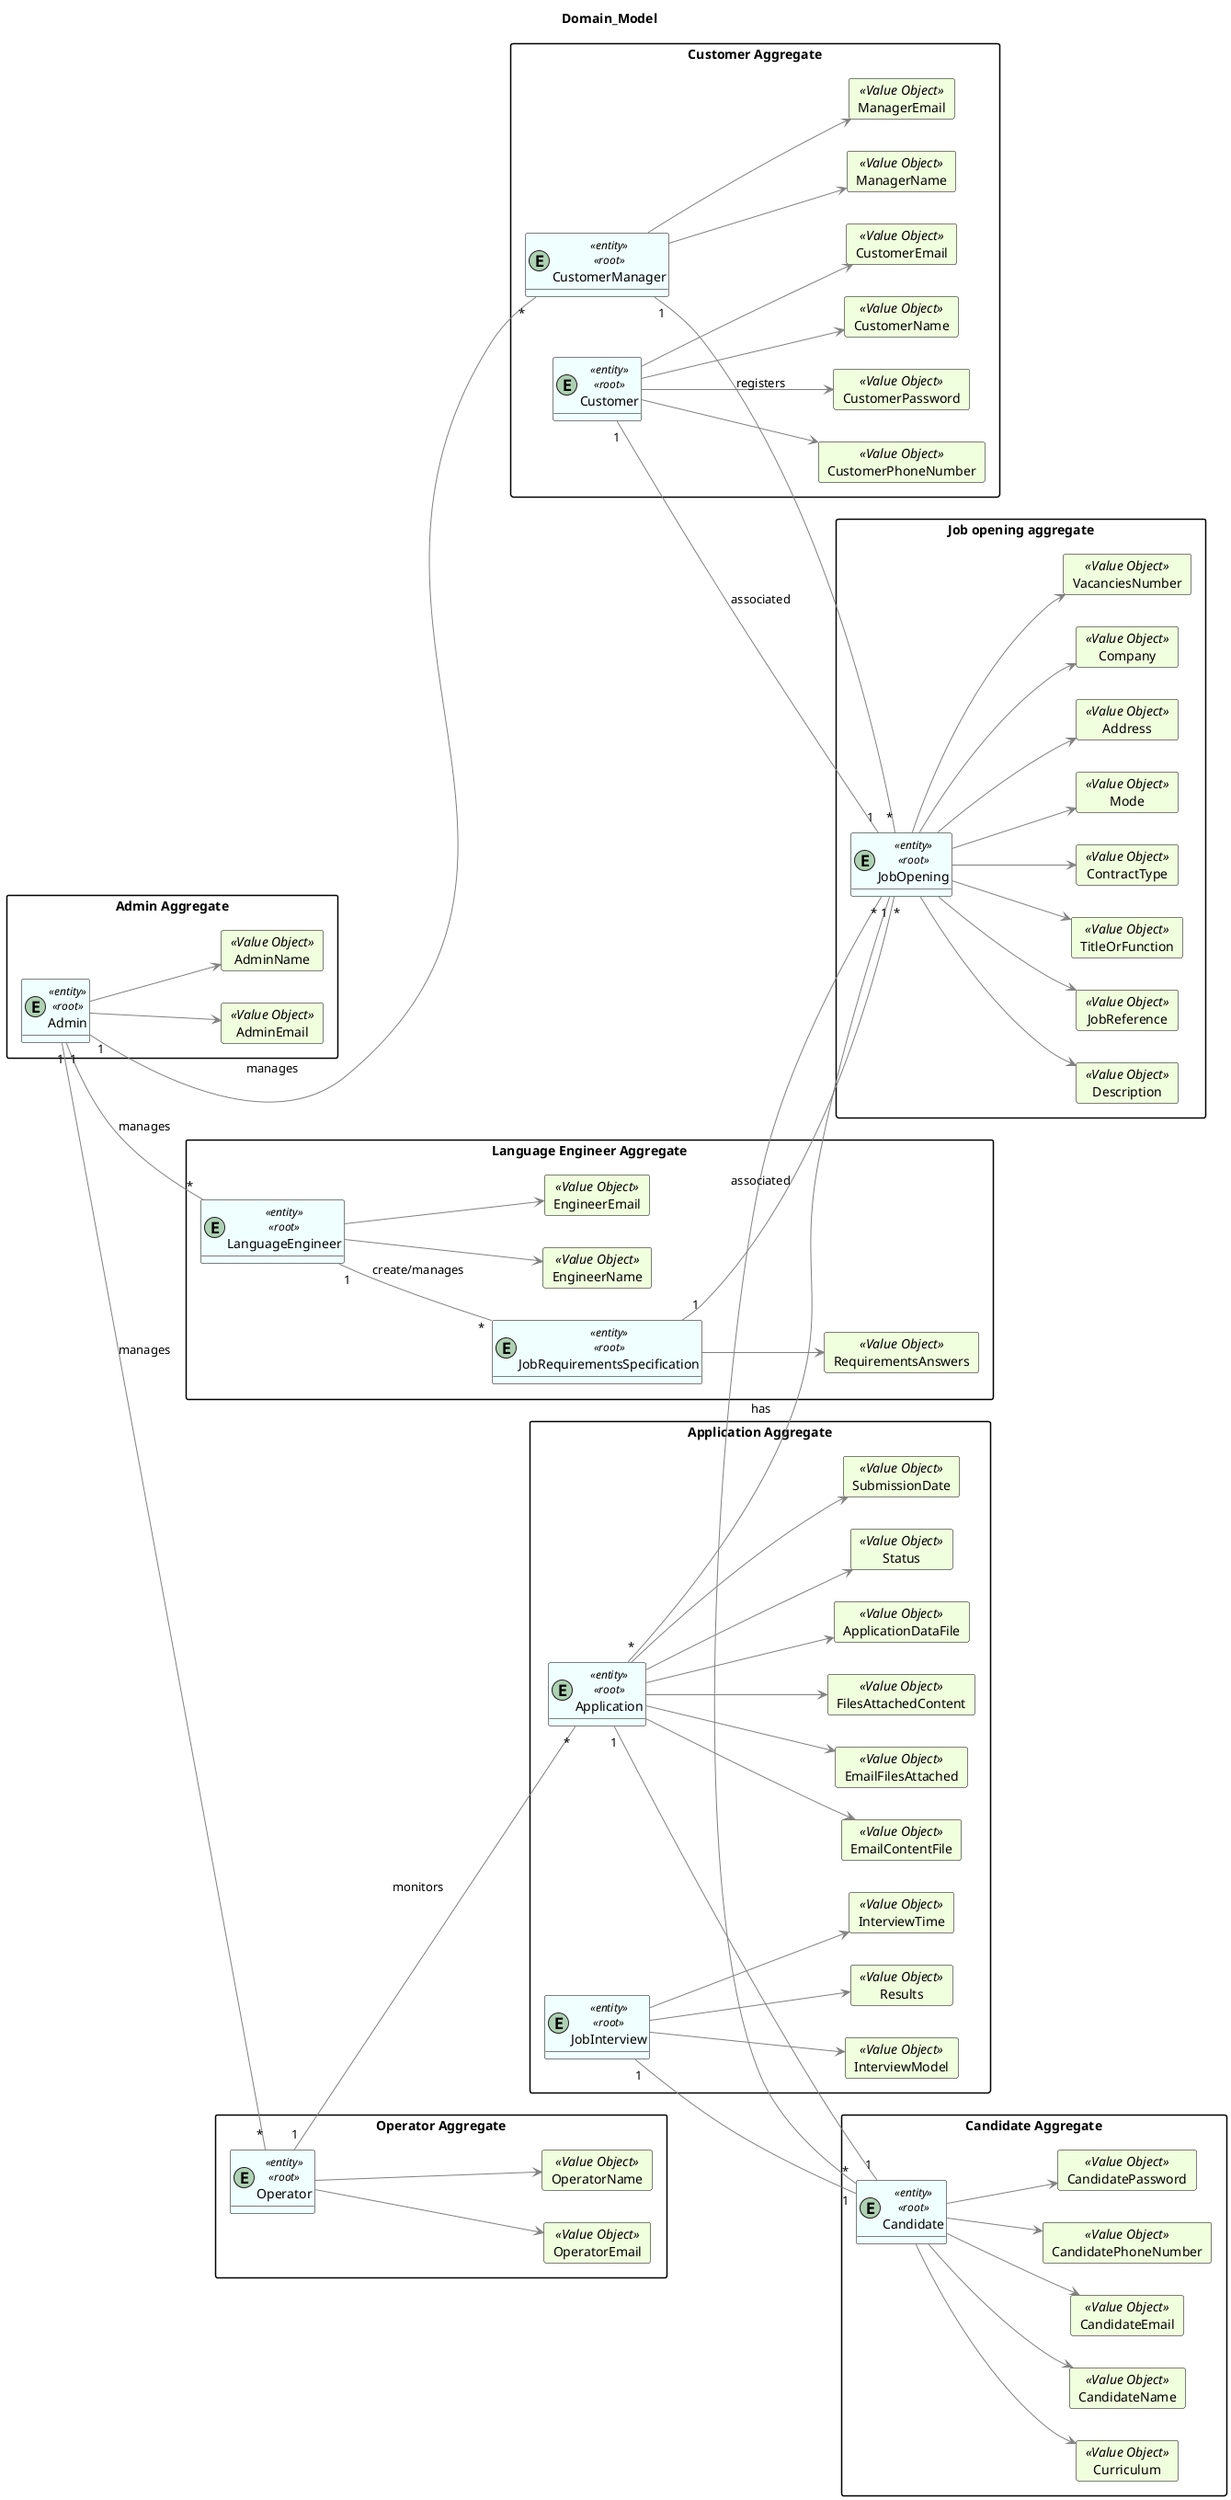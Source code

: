 @startuml
hide methods
left to right direction

Title Domain_Model

skinparam class {
    LifeLineBorderColor DarkBlue
    LifeLineBackgroundColor APPLICATION
    BackgroundColor #F0FFFF
    ArrowColor grey
    BorderColor black
}

skinparam packageStyle rectangle

skinparam card {
    LifeLineBorderColor Green
    LifeLineBackgroundColor APPLICATION
    BackgroundColor #F0FFDD
    ArrowColor DarkGrey
    BorderColor Black
}

package "Admin Aggregate" {
entity Admin <<entity>><<root>>

    card AdminName <<Value Object>> {
    }
    card AdminEmail <<Value Object>> {
    }

        Admin --> AdminEmail
        Admin --> AdminName
}

package "Customer Aggregate"{
entity CustomerManager <<entity>><<root>>

    card ManagerName <<Value Object>> {
    }
    card ManagerEmail <<Value Object>> {
    }

        CustomerManager --> ManagerName
        CustomerManager --> ManagerEmail

}

package "Customer Aggregate"{
entity Customer <<entity>><<root>>

    card CustomerName <<Value Object>> {
    }
    card CustomerEmail <<Value Object>> {
    }
    card CustomerPhoneNumber <<Value Object>> {
    }
    card CustomerPassword <<Value Object>> {
    }

        Customer --> CustomerEmail
        Customer --> CustomerName
        Customer --> CustomerPhoneNumber
        Customer --> CustomerPassword
}

package "Operator Aggregate"{
entity Operator <<entity>><<root>>

    card OperatorName <<Value Object>> {
    }
    card OperatorEmail <<Value Object>> {
    }

        Operator --> OperatorEmail
        Operator --> OperatorName

}

package "Candidate Aggregate"{
entity Candidate <<entity>><<root>>

    card CandidateName <<Value Object>> {
    }
    card CandidateEmail <<Value Object>> {
    }
    card CandidatePhoneNumber <<Value Object>> {
    }
    card CandidatePassword <<Value Object>> {
    }
    card Curriculum <<Value Object>> {
    }

        Candidate --> CandidateEmail
        Candidate --> CandidateName
        Candidate --> CandidatePhoneNumber
        Candidate --> CandidatePassword
        Candidate --> Curriculum

}

package "Language Engineer Aggregate"{
entity LanguageEngineer <<entity>><<root>>

    card EngineerName <<Value Object>> {
    }
    card EngineerEmail <<Value Object>> {
    }

        LanguageEngineer --> EngineerEmail
        LanguageEngineer --> EngineerName

entity JobRequirementsSpecification <<entity>><<root>>

    card RequirementsAnswers <<Value Object>>{
    }

        JobRequirementsSpecification --> RequirementsAnswers

}

package "Job opening aggregate"{
entity JobOpening <<entity>><<root>>

    card JobReference <<Value Object>> {
    }
    card TitleOrFunction <<Value Object>> {
    }
    card ContractType <<Value Object>> {
    }
    card Mode <<Value Object>> {
    }
    card Address <<Value Object>> {
    }
    card Company <<Value Object>> {
    }
    card VacanciesNumber <<Value Object>> {
    }
    card Description <<Value Object>> {
    }

    JobOpening --> JobReference
    JobOpening --> TitleOrFunction
    JobOpening --> ContractType
    JobOpening --> Mode
    JobOpening --> Address
    JobOpening --> Company
    JobOpening --> VacanciesNumber
    JobOpening --> Description
}

package "Application Aggregate"{
entity Application <<entity>><<root>>

    card EmailContentFile <<Value Object>> {
    }
    card EmailFilesAttached <<Value Object>>{
    }
    card FilesAttachedContent <<Value Object>>{
    }
    card ApplicationDataFile <<Value Object>>{
    }
    card Status <<Value Object>>{
    }
    card SubmissionDate <<Value Object>>{
    }

    Application --> EmailContentFile
    Application --> EmailFilesAttached
    Application --> FilesAttachedContent
    Application --> ApplicationDataFile
    Application --> Status
    Application --> SubmissionDate

    entity JobInterview <<entity>><<root>>

        card InterviewModel <<Value Object>> {
        }
        card Results <<Value Object>> {
        }
        card InterviewTime <<Value Object>> {
        }

        JobInterview --> InterviewModel
        JobInterview --> Results
        JobInterview --> InterviewTime
}

    CustomerManager "1" -- "*" JobOpening : registers

    JobOpening "1" -- "*" Application : has
    JobOpening "1" -- "1" Customer : associated

    Application "1" -- "1" Candidate

    JobInterview "1" -- "1" Candidate

    Candidate "*" -- "*" JobOpening

    Admin "1" -- "*" Operator : manages
    Admin "1" -- "*" CustomerManager : manages
    Admin "1" -- "*" LanguageEngineer : manages

    Operator "1" -- "*" Application : monitors

    LanguageEngineer "1" -- "*" JobRequirementsSpecification : create/manages

    JobRequirementsSpecification "1" -- "*" JobOpening : associated

@enduml